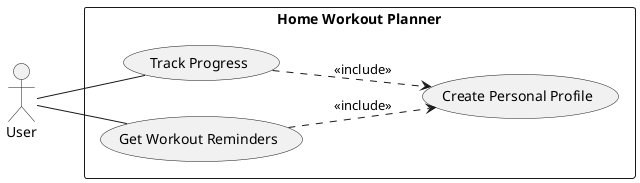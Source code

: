 @startuml home_workout_planner_S2
left to right direction

actor User as user

rectangle "Home Workout Planner" {
usecase "Create Personal Profile" as UC1
usecase "Track Progress" as UC2
usecase "Get Workout Reminders" as UC3
}

user -- UC2
user -- UC3
UC2 ..> UC1:<<include>>
UC3 ..> UC1:<<include>>

@enduml
